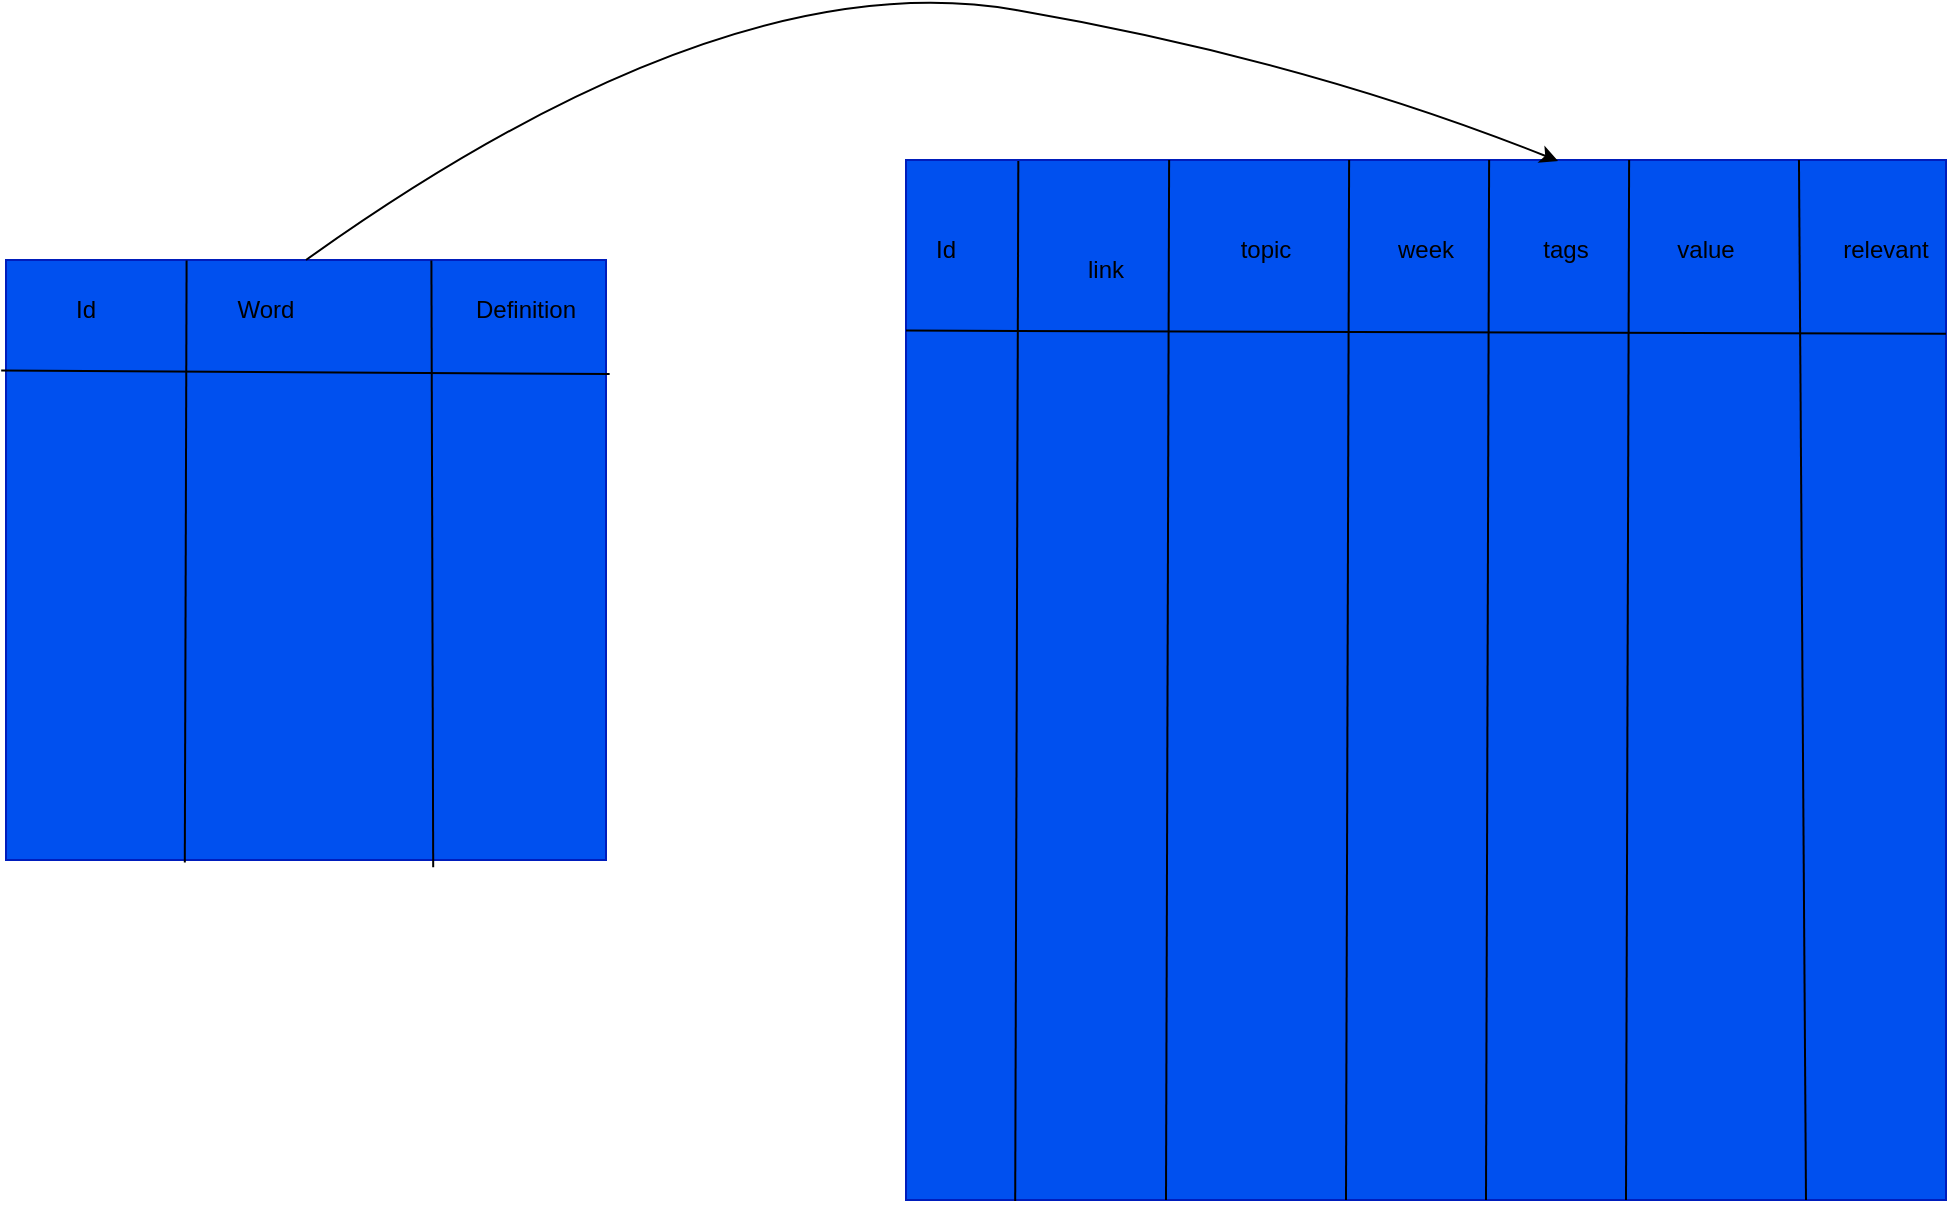 <mxfile>
    <diagram id="QfnHnr-x5Xik6KicZhVR" name="Page-1">
        <mxGraphModel dx="938" dy="752" grid="1" gridSize="10" guides="1" tooltips="1" connect="1" arrows="1" fold="1" page="1" pageScale="1" pageWidth="827" pageHeight="1169" math="0" shadow="0">
            <root>
                <mxCell id="0"/>
                <mxCell id="1" parent="0"/>
                <mxCell id="2" value="" style="whiteSpace=wrap;html=1;aspect=fixed;fillColor=#0050ef;fontColor=#ffffff;strokeColor=#001DBC;" vertex="1" parent="1">
                    <mxGeometry x="40" y="160" width="300" height="300" as="geometry"/>
                </mxCell>
                <mxCell id="3" value="" style="whiteSpace=wrap;html=1;aspect=fixed;fillColor=#0050ef;fontColor=#ffffff;strokeColor=#001DBC;" vertex="1" parent="1">
                    <mxGeometry x="490" y="110" width="520" height="520" as="geometry"/>
                </mxCell>
                <mxCell id="5" value="" style="endArrow=none;html=1;exitX=-0.008;exitY=0.184;exitDx=0;exitDy=0;exitPerimeter=0;entryX=1.006;entryY=0.19;entryDx=0;entryDy=0;entryPerimeter=0;" edge="1" parent="1" source="2" target="2">
                    <mxGeometry width="50" height="50" relative="1" as="geometry">
                        <mxPoint x="450" y="390" as="sourcePoint"/>
                        <mxPoint x="500" y="340" as="targetPoint"/>
                    </mxGeometry>
                </mxCell>
                <mxCell id="6" value="" style="endArrow=none;html=1;entryX=0.301;entryY=0.001;entryDx=0;entryDy=0;entryPerimeter=0;exitX=0.298;exitY=1.004;exitDx=0;exitDy=0;exitPerimeter=0;" edge="1" parent="1" source="2" target="2">
                    <mxGeometry width="50" height="50" relative="1" as="geometry">
                        <mxPoint x="450" y="390" as="sourcePoint"/>
                        <mxPoint x="500" y="340" as="targetPoint"/>
                    </mxGeometry>
                </mxCell>
                <mxCell id="7" value="Id" style="text;html=1;strokeColor=none;fillColor=none;align=center;verticalAlign=middle;whiteSpace=wrap;rounded=0;" vertex="1" parent="1">
                    <mxGeometry x="50" y="170" width="60" height="30" as="geometry"/>
                </mxCell>
                <mxCell id="8" value="Word" style="text;html=1;strokeColor=none;fillColor=none;align=center;verticalAlign=middle;whiteSpace=wrap;rounded=0;" vertex="1" parent="1">
                    <mxGeometry x="140" y="170" width="60" height="30" as="geometry"/>
                </mxCell>
                <mxCell id="9" value="" style="endArrow=none;html=1;entryX=0.709;entryY=0.001;entryDx=0;entryDy=0;entryPerimeter=0;exitX=0.712;exitY=1.012;exitDx=0;exitDy=0;exitPerimeter=0;" edge="1" parent="1" source="2" target="2">
                    <mxGeometry width="50" height="50" relative="1" as="geometry">
                        <mxPoint x="450" y="390" as="sourcePoint"/>
                        <mxPoint x="500" y="340" as="targetPoint"/>
                    </mxGeometry>
                </mxCell>
                <mxCell id="10" value="Definition" style="text;html=1;strokeColor=none;fillColor=none;align=center;verticalAlign=middle;whiteSpace=wrap;rounded=0;" vertex="1" parent="1">
                    <mxGeometry x="270" y="170" width="60" height="30" as="geometry"/>
                </mxCell>
                <mxCell id="11" value="" style="endArrow=none;html=1;exitX=0;exitY=0.164;exitDx=0;exitDy=0;exitPerimeter=0;entryX=1;entryY=0.167;entryDx=0;entryDy=0;entryPerimeter=0;" edge="1" parent="1" source="3" target="3">
                    <mxGeometry width="50" height="50" relative="1" as="geometry">
                        <mxPoint x="520" y="390" as="sourcePoint"/>
                        <mxPoint x="570" y="340" as="targetPoint"/>
                    </mxGeometry>
                </mxCell>
                <mxCell id="12" value="" style="endArrow=none;html=1;entryX=0.108;entryY=0.001;entryDx=0;entryDy=0;entryPerimeter=0;exitX=0.105;exitY=1.001;exitDx=0;exitDy=0;exitPerimeter=0;" edge="1" parent="1" source="3" target="3">
                    <mxGeometry width="50" height="50" relative="1" as="geometry">
                        <mxPoint x="520" y="390" as="sourcePoint"/>
                        <mxPoint x="570" y="340" as="targetPoint"/>
                    </mxGeometry>
                </mxCell>
                <mxCell id="13" value="" style="endArrow=none;html=1;entryX=0.108;entryY=0.001;entryDx=0;entryDy=0;entryPerimeter=0;exitX=0.105;exitY=1.001;exitDx=0;exitDy=0;exitPerimeter=0;" edge="1" parent="1">
                    <mxGeometry width="50" height="50" relative="1" as="geometry">
                        <mxPoint x="620.0" y="630" as="sourcePoint"/>
                        <mxPoint x="621.56" y="110.0" as="targetPoint"/>
                    </mxGeometry>
                </mxCell>
                <mxCell id="14" value="" style="endArrow=none;html=1;entryX=0.108;entryY=0.001;entryDx=0;entryDy=0;entryPerimeter=0;exitX=0.105;exitY=1.001;exitDx=0;exitDy=0;exitPerimeter=0;" edge="1" parent="1">
                    <mxGeometry width="50" height="50" relative="1" as="geometry">
                        <mxPoint x="710.0" y="630" as="sourcePoint"/>
                        <mxPoint x="711.56" y="110.0" as="targetPoint"/>
                    </mxGeometry>
                </mxCell>
                <mxCell id="15" value="" style="endArrow=none;html=1;entryX=0.108;entryY=0.001;entryDx=0;entryDy=0;entryPerimeter=0;exitX=0.105;exitY=1.001;exitDx=0;exitDy=0;exitPerimeter=0;" edge="1" parent="1">
                    <mxGeometry width="50" height="50" relative="1" as="geometry">
                        <mxPoint x="780.0" y="630" as="sourcePoint"/>
                        <mxPoint x="781.56" y="110.0" as="targetPoint"/>
                    </mxGeometry>
                </mxCell>
                <mxCell id="16" value="" style="endArrow=none;html=1;entryX=0.108;entryY=0.001;entryDx=0;entryDy=0;entryPerimeter=0;exitX=0.105;exitY=1.001;exitDx=0;exitDy=0;exitPerimeter=0;" edge="1" parent="1">
                    <mxGeometry width="50" height="50" relative="1" as="geometry">
                        <mxPoint x="850.0" y="630" as="sourcePoint"/>
                        <mxPoint x="851.56" y="110.0" as="targetPoint"/>
                    </mxGeometry>
                </mxCell>
                <mxCell id="17" value="" style="endArrow=none;html=1;entryX=0.108;entryY=0.001;entryDx=0;entryDy=0;entryPerimeter=0;exitX=0.105;exitY=1.001;exitDx=0;exitDy=0;exitPerimeter=0;" edge="1" parent="1">
                    <mxGeometry width="50" height="50" relative="1" as="geometry">
                        <mxPoint x="940.0" y="630" as="sourcePoint"/>
                        <mxPoint x="936.48" y="110.03" as="targetPoint"/>
                    </mxGeometry>
                </mxCell>
                <mxCell id="19" value="Id" style="text;html=1;strokeColor=none;fillColor=none;align=center;verticalAlign=middle;whiteSpace=wrap;rounded=0;" vertex="1" parent="1">
                    <mxGeometry x="480" y="140" width="60" height="30" as="geometry"/>
                </mxCell>
                <mxCell id="20" value="link" style="text;html=1;strokeColor=none;fillColor=none;align=center;verticalAlign=middle;whiteSpace=wrap;rounded=0;" vertex="1" parent="1">
                    <mxGeometry x="560" y="150" width="60" height="30" as="geometry"/>
                </mxCell>
                <mxCell id="21" value="topic" style="text;html=1;strokeColor=none;fillColor=none;align=center;verticalAlign=middle;whiteSpace=wrap;rounded=0;" vertex="1" parent="1">
                    <mxGeometry x="640" y="140" width="60" height="30" as="geometry"/>
                </mxCell>
                <mxCell id="22" value="week" style="text;html=1;strokeColor=none;fillColor=none;align=center;verticalAlign=middle;whiteSpace=wrap;rounded=0;" vertex="1" parent="1">
                    <mxGeometry x="720" y="140" width="60" height="30" as="geometry"/>
                </mxCell>
                <mxCell id="23" value="tags" style="text;html=1;strokeColor=none;fillColor=none;align=center;verticalAlign=middle;whiteSpace=wrap;rounded=0;" vertex="1" parent="1">
                    <mxGeometry x="790" y="140" width="60" height="30" as="geometry"/>
                </mxCell>
                <mxCell id="24" value="value" style="text;html=1;strokeColor=none;fillColor=none;align=center;verticalAlign=middle;whiteSpace=wrap;rounded=0;" vertex="1" parent="1">
                    <mxGeometry x="860" y="140" width="60" height="30" as="geometry"/>
                </mxCell>
                <mxCell id="25" value="relevant" style="text;html=1;strokeColor=none;fillColor=none;align=center;verticalAlign=middle;whiteSpace=wrap;rounded=0;" vertex="1" parent="1">
                    <mxGeometry x="950" y="140" width="60" height="30" as="geometry"/>
                </mxCell>
                <mxCell id="29" value="" style="curved=1;endArrow=classic;html=1;exitX=0.5;exitY=0;exitDx=0;exitDy=0;entryX=0.627;entryY=0.001;entryDx=0;entryDy=0;entryPerimeter=0;" edge="1" parent="1" source="2" target="3">
                    <mxGeometry width="50" height="50" relative="1" as="geometry">
                        <mxPoint x="360" y="80" as="sourcePoint"/>
                        <mxPoint x="780" y="120" as="targetPoint"/>
                        <Array as="points">
                            <mxPoint x="400" y="10"/>
                            <mxPoint x="690" y="60"/>
                        </Array>
                    </mxGeometry>
                </mxCell>
            </root>
        </mxGraphModel>
    </diagram>
</mxfile>